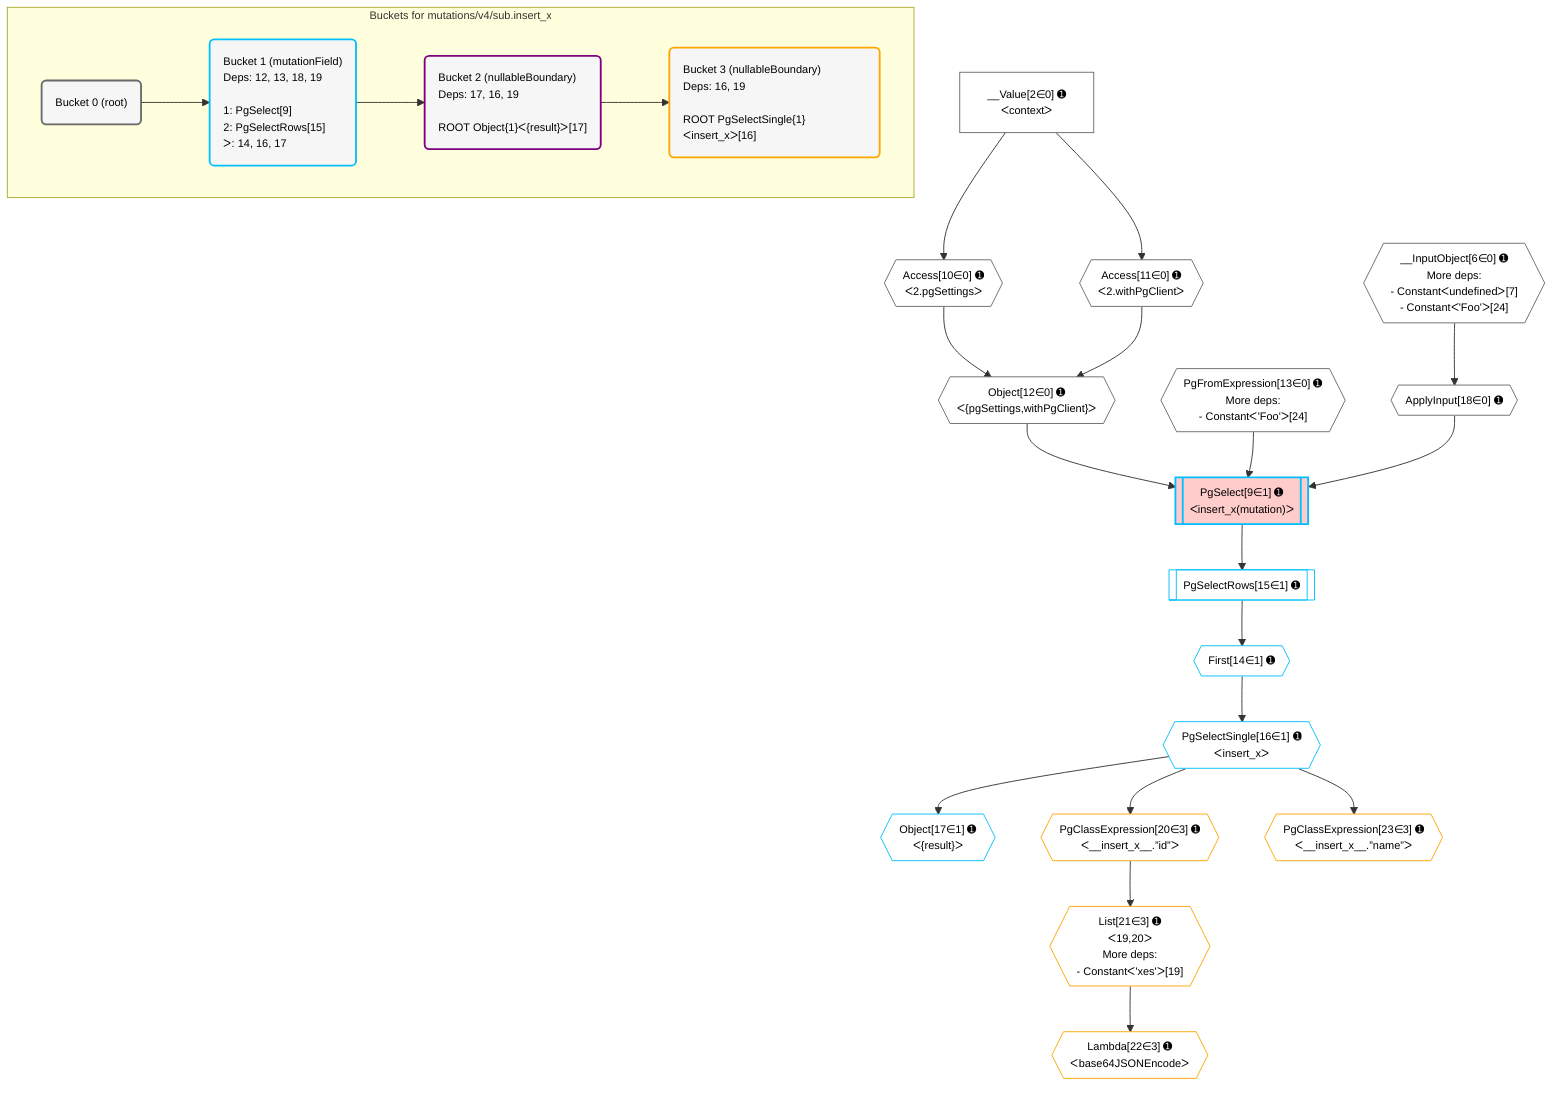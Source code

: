 %%{init: {'themeVariables': { 'fontSize': '12px'}}}%%
graph TD
    classDef path fill:#eee,stroke:#000,color:#000
    classDef plan fill:#fff,stroke-width:1px,color:#000
    classDef itemplan fill:#fff,stroke-width:2px,color:#000
    classDef unbatchedplan fill:#dff,stroke-width:1px,color:#000
    classDef sideeffectplan fill:#fcc,stroke-width:2px,color:#000
    classDef bucket fill:#f6f6f6,color:#000,stroke-width:2px,text-align:left

    subgraph "Buckets for mutations/v4/sub.insert_x"
    Bucket0("Bucket 0 (root)"):::bucket
    Bucket1("Bucket 1 (mutationField)<br />Deps: 12, 13, 18, 19<br /><br />1: PgSelect[9]<br />2: PgSelectRows[15]<br />ᐳ: 14, 16, 17"):::bucket
    Bucket2("Bucket 2 (nullableBoundary)<br />Deps: 17, 16, 19<br /><br />ROOT Object{1}ᐸ{result}ᐳ[17]"):::bucket
    Bucket3("Bucket 3 (nullableBoundary)<br />Deps: 16, 19<br /><br />ROOT PgSelectSingle{1}ᐸinsert_xᐳ[16]"):::bucket
    end
    Bucket0 --> Bucket1
    Bucket1 --> Bucket2
    Bucket2 --> Bucket3

    %% plan dependencies
    __InputObject6{{"__InputObject[6∈0] ➊<br />More deps:<br />- Constantᐸundefinedᐳ[7]<br />- Constantᐸ'Foo'ᐳ[24]"}}:::plan
    Object12{{"Object[12∈0] ➊<br />ᐸ{pgSettings,withPgClient}ᐳ"}}:::plan
    Access10{{"Access[10∈0] ➊<br />ᐸ2.pgSettingsᐳ"}}:::plan
    Access11{{"Access[11∈0] ➊<br />ᐸ2.withPgClientᐳ"}}:::plan
    Access10 & Access11 --> Object12
    __Value2["__Value[2∈0] ➊<br />ᐸcontextᐳ"]:::plan
    __Value2 --> Access10
    __Value2 --> Access11
    PgFromExpression13{{"PgFromExpression[13∈0] ➊<br />More deps:<br />- Constantᐸ'Foo'ᐳ[24]"}}:::plan
    ApplyInput18{{"ApplyInput[18∈0] ➊"}}:::plan
    __InputObject6 --> ApplyInput18
    PgSelect9[["PgSelect[9∈1] ➊<br />ᐸinsert_x(mutation)ᐳ"]]:::sideeffectplan
    Object12 & PgFromExpression13 & ApplyInput18 --> PgSelect9
    First14{{"First[14∈1] ➊"}}:::plan
    PgSelectRows15[["PgSelectRows[15∈1] ➊"]]:::plan
    PgSelectRows15 --> First14
    PgSelect9 --> PgSelectRows15
    PgSelectSingle16{{"PgSelectSingle[16∈1] ➊<br />ᐸinsert_xᐳ"}}:::plan
    First14 --> PgSelectSingle16
    Object17{{"Object[17∈1] ➊<br />ᐸ{result}ᐳ"}}:::plan
    PgSelectSingle16 --> Object17
    List21{{"List[21∈3] ➊<br />ᐸ19,20ᐳ<br />More deps:<br />- Constantᐸ'xes'ᐳ[19]"}}:::plan
    PgClassExpression20{{"PgClassExpression[20∈3] ➊<br />ᐸ__insert_x__.”id”ᐳ"}}:::plan
    PgClassExpression20 --> List21
    PgSelectSingle16 --> PgClassExpression20
    Lambda22{{"Lambda[22∈3] ➊<br />ᐸbase64JSONEncodeᐳ"}}:::plan
    List21 --> Lambda22
    PgClassExpression23{{"PgClassExpression[23∈3] ➊<br />ᐸ__insert_x__.”name”ᐳ"}}:::plan
    PgSelectSingle16 --> PgClassExpression23

    %% define steps
    classDef bucket0 stroke:#696969
    class Bucket0,__Value2,__InputObject6,Access10,Access11,Object12,PgFromExpression13,ApplyInput18 bucket0
    classDef bucket1 stroke:#00bfff
    class Bucket1,PgSelect9,First14,PgSelectRows15,PgSelectSingle16,Object17 bucket1
    classDef bucket2 stroke:#7f007f
    class Bucket2 bucket2
    classDef bucket3 stroke:#ffa500
    class Bucket3,PgClassExpression20,List21,Lambda22,PgClassExpression23 bucket3